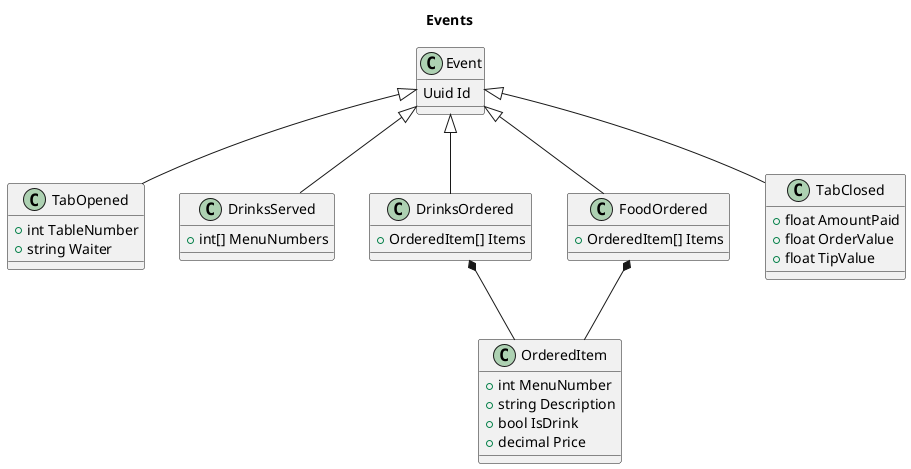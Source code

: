@startuml events

title "Events"

class Event {
    Uuid Id
}

class TabOpened {
    + int TableNumber
    + string Waiter
}

class DrinksServed {
    + int[] MenuNumbers
}

class DrinksOrdered {
    + OrderedItem[] Items
}

class FoodOrdered {
    + OrderedItem[] Items
}

class TabClosed {
    + float AmountPaid
    + float OrderValue
    + float TipValue
}

Event <|-- TabOpened
Event <|-- DrinksOrdered
Event <|-- FoodOrdered
Event <|-- DrinksServed
Event <|-- TabClosed

class OrderedItem {
    + int MenuNumber
    + string Description
    + bool IsDrink
    + decimal Price
}

DrinksOrdered *-- OrderedItem
FoodOrdered *-- OrderedItem

@enduml
